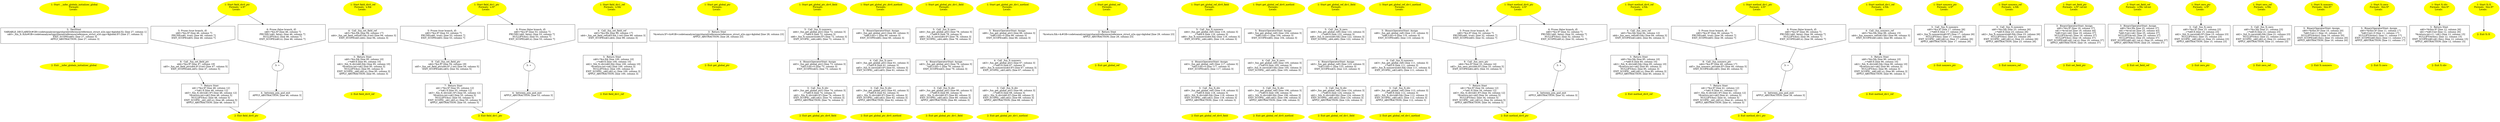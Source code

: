 /* @generated */
digraph cfg {
"__infer_globals_initializer_global.bdc08c089842ce08b974b22a75daf78e_1" [label="1: Start __infer_globals_initializer_global\nFormals: \nLocals:  \n  " color=yellow style=filled]
	

	 "__infer_globals_initializer_global.bdc08c089842ce08b974b22a75daf78e_1" -> "__infer_globals_initializer_global.bdc08c089842ce08b974b22a75daf78e_3" ;
"__infer_globals_initializer_global.bdc08c089842ce08b974b22a75daf78e_2" [label="2: Exit __infer_globals_initializer_global \n  " color=yellow style=filled]
	

"__infer_globals_initializer_global.bdc08c089842ce08b974b22a75daf78e_3" [label="3:  DeclStmt \n   VARIABLE_DECLARED(#GB<codetoanalyze/cpp/shared/reference/reference_struct_e2e.cpp>$global:X); [line 27, column 1]\n  n$0=_fun_X::X(&#GB<codetoanalyze/cpp/shared/reference/reference_struct_e2e.cpp>$global:X*) [line 27, column 3]\n  EXIT_SCOPE(n$0); [line 27, column 3]\n  APPLY_ABSTRACTION; [line 27, column 3]\n " shape="box"]
	

	 "__infer_globals_initializer_global.bdc08c089842ce08b974b22a75daf78e_3" -> "__infer_globals_initializer_global.bdc08c089842ce08b974b22a75daf78e_2" ;
"field_div0_ptr(class X)#2555781581744357321.6b797bfc0b5ae2232a6e90651b2c1e32_1" [label="1: Start field_div0_ptr\nFormals:  x:X*\nLocals:  \n  " color=yellow style=filled]
	

	 "field_div0_ptr(class X)#2555781581744357321.6b797bfc0b5ae2232a6e90651b2c1e32_1" -> "field_div0_ptr(class X)#2555781581744357321.6b797bfc0b5ae2232a6e90651b2c1e32_5" ;
	 "field_div0_ptr(class X)#2555781581744357321.6b797bfc0b5ae2232a6e90651b2c1e32_1" -> "field_div0_ptr(class X)#2555781581744357321.6b797bfc0b5ae2232a6e90651b2c1e32_6" ;
"field_div0_ptr(class X)#2555781581744357321.6b797bfc0b5ae2232a6e90651b2c1e32_2" [label="2: Exit field_div0_ptr \n  " color=yellow style=filled]
	

"field_div0_ptr(class X)#2555781581744357321.6b797bfc0b5ae2232a6e90651b2c1e32_3" [label="3: + \n  " ]
	

	 "field_div0_ptr(class X)#2555781581744357321.6b797bfc0b5ae2232a6e90651b2c1e32_3" -> "field_div0_ptr(class X)#2555781581744357321.6b797bfc0b5ae2232a6e90651b2c1e32_4" ;
"field_div0_ptr(class X)#2555781581744357321.6b797bfc0b5ae2232a6e90651b2c1e32_4" [label="4:  between_join_and_exit \n   APPLY_ABSTRACTION; [line 46, column 3]\n " shape="box"]
	

	 "field_div0_ptr(class X)#2555781581744357321.6b797bfc0b5ae2232a6e90651b2c1e32_4" -> "field_div0_ptr(class X)#2555781581744357321.6b797bfc0b5ae2232a6e90651b2c1e32_2" ;
"field_div0_ptr(class X)#2555781581744357321.6b797bfc0b5ae2232a6e90651b2c1e32_5" [label="5: Prune (true branch, if) \n   n$0=*&x:X* [line 46, column 7]\n  PRUNE(n$0, true); [line 46, column 7]\n  EXIT_SCOPE(n$0); [line 46, column 7]\n " shape="invhouse"]
	

	 "field_div0_ptr(class X)#2555781581744357321.6b797bfc0b5ae2232a6e90651b2c1e32_5" -> "field_div0_ptr(class X)#2555781581744357321.6b797bfc0b5ae2232a6e90651b2c1e32_8" ;
"field_div0_ptr(class X)#2555781581744357321.6b797bfc0b5ae2232a6e90651b2c1e32_6" [label="6: Prune (false branch, if) \n   n$0=*&x:X* [line 46, column 7]\n  PRUNE(!n$0, false); [line 46, column 7]\n  NULLIFY(&x); [line 46, column 7]\n  EXIT_SCOPE(n$0,x); [line 46, column 7]\n " shape="invhouse"]
	

	 "field_div0_ptr(class X)#2555781581744357321.6b797bfc0b5ae2232a6e90651b2c1e32_6" -> "field_div0_ptr(class X)#2555781581744357321.6b797bfc0b5ae2232a6e90651b2c1e32_3" ;
"field_div0_ptr(class X)#2555781581744357321.6b797bfc0b5ae2232a6e90651b2c1e32_7" [label="7:  Return Stmt \n   n$1=*&x:X* [line 48, column 12]\n  _=*n$1:X [line 48, column 12]\n  n$3=_fun_X::div(n$1:X*) [line 48, column 12]\n  *&return:int=n$3 [line 48, column 5]\n  NULLIFY(&x); [line 48, column 5]\n  EXIT_SCOPE(_,n$1,n$3,x); [line 48, column 5]\n  APPLY_ABSTRACTION; [line 48, column 5]\n " shape="box"]
	

	 "field_div0_ptr(class X)#2555781581744357321.6b797bfc0b5ae2232a6e90651b2c1e32_7" -> "field_div0_ptr(class X)#2555781581744357321.6b797bfc0b5ae2232a6e90651b2c1e32_2" ;
"field_div0_ptr(class X)#2555781581744357321.6b797bfc0b5ae2232a6e90651b2c1e32_8" [label="8:  Call _fun_set_field_ptr \n   n$4=*&x:X* [line 47, column 19]\n  n$5=_fun_set_field_ptr(n$4:X*,0:int) [line 47, column 5]\n  EXIT_SCOPE(n$4,n$5); [line 47, column 5]\n " shape="box"]
	

	 "field_div0_ptr(class X)#2555781581744357321.6b797bfc0b5ae2232a6e90651b2c1e32_8" -> "field_div0_ptr(class X)#2555781581744357321.6b797bfc0b5ae2232a6e90651b2c1e32_7" ;
"field_div0_ref#11723804822630548942.b7eb5245bed0a75cdc2d181e5af92008_1" [label="1: Start field_div0_ref\nFormals:  x:X&\nLocals:  \n  " color=yellow style=filled]
	

	 "field_div0_ref#11723804822630548942.b7eb5245bed0a75cdc2d181e5af92008_1" -> "field_div0_ref#11723804822630548942.b7eb5245bed0a75cdc2d181e5af92008_4" ;
"field_div0_ref#11723804822630548942.b7eb5245bed0a75cdc2d181e5af92008_2" [label="2: Exit field_div0_ref \n  " color=yellow style=filled]
	

"field_div0_ref#11723804822630548942.b7eb5245bed0a75cdc2d181e5af92008_3" [label="3:  Return Stmt \n   n$0=*&x:X& [line 95, column 10]\n  _=*n$0:X [line 95, column 10]\n  n$2=_fun_X::div(n$0:X&) [line 95, column 10]\n  *&return:int=n$2 [line 95, column 3]\n  NULLIFY(&x); [line 95, column 3]\n  EXIT_SCOPE(_,n$0,n$2,x); [line 95, column 3]\n  APPLY_ABSTRACTION; [line 95, column 3]\n " shape="box"]
	

	 "field_div0_ref#11723804822630548942.b7eb5245bed0a75cdc2d181e5af92008_3" -> "field_div0_ref#11723804822630548942.b7eb5245bed0a75cdc2d181e5af92008_2" ;
"field_div0_ref#11723804822630548942.b7eb5245bed0a75cdc2d181e5af92008_4" [label="4:  Call _fun_set_field_ref \n   n$3=*&x:X& [line 94, column 17]\n  n$4=_fun_set_field_ref(n$3:X&,0:int) [line 94, column 3]\n  EXIT_SCOPE(n$3,n$4); [line 94, column 3]\n " shape="box"]
	

	 "field_div0_ref#11723804822630548942.b7eb5245bed0a75cdc2d181e5af92008_4" -> "field_div0_ref#11723804822630548942.b7eb5245bed0a75cdc2d181e5af92008_3" ;
"field_div1_ptr(class X)#10491775926176760544.81717de1848fc0d3e24eb39e45b574dd_1" [label="1: Start field_div1_ptr\nFormals:  x:X*\nLocals:  \n  " color=yellow style=filled]
	

	 "field_div1_ptr(class X)#10491775926176760544.81717de1848fc0d3e24eb39e45b574dd_1" -> "field_div1_ptr(class X)#10491775926176760544.81717de1848fc0d3e24eb39e45b574dd_5" ;
	 "field_div1_ptr(class X)#10491775926176760544.81717de1848fc0d3e24eb39e45b574dd_1" -> "field_div1_ptr(class X)#10491775926176760544.81717de1848fc0d3e24eb39e45b574dd_6" ;
"field_div1_ptr(class X)#10491775926176760544.81717de1848fc0d3e24eb39e45b574dd_2" [label="2: Exit field_div1_ptr \n  " color=yellow style=filled]
	

"field_div1_ptr(class X)#10491775926176760544.81717de1848fc0d3e24eb39e45b574dd_3" [label="3: + \n  " ]
	

	 "field_div1_ptr(class X)#10491775926176760544.81717de1848fc0d3e24eb39e45b574dd_3" -> "field_div1_ptr(class X)#10491775926176760544.81717de1848fc0d3e24eb39e45b574dd_4" ;
"field_div1_ptr(class X)#10491775926176760544.81717de1848fc0d3e24eb39e45b574dd_4" [label="4:  between_join_and_exit \n   APPLY_ABSTRACTION; [line 53, column 3]\n " shape="box"]
	

	 "field_div1_ptr(class X)#10491775926176760544.81717de1848fc0d3e24eb39e45b574dd_4" -> "field_div1_ptr(class X)#10491775926176760544.81717de1848fc0d3e24eb39e45b574dd_2" ;
"field_div1_ptr(class X)#10491775926176760544.81717de1848fc0d3e24eb39e45b574dd_5" [label="5: Prune (true branch, if) \n   n$0=*&x:X* [line 53, column 7]\n  PRUNE(n$0, true); [line 53, column 7]\n  EXIT_SCOPE(n$0); [line 53, column 7]\n " shape="invhouse"]
	

	 "field_div1_ptr(class X)#10491775926176760544.81717de1848fc0d3e24eb39e45b574dd_5" -> "field_div1_ptr(class X)#10491775926176760544.81717de1848fc0d3e24eb39e45b574dd_8" ;
"field_div1_ptr(class X)#10491775926176760544.81717de1848fc0d3e24eb39e45b574dd_6" [label="6: Prune (false branch, if) \n   n$0=*&x:X* [line 53, column 7]\n  PRUNE(!n$0, false); [line 53, column 7]\n  NULLIFY(&x); [line 53, column 7]\n  EXIT_SCOPE(n$0,x); [line 53, column 7]\n " shape="invhouse"]
	

	 "field_div1_ptr(class X)#10491775926176760544.81717de1848fc0d3e24eb39e45b574dd_6" -> "field_div1_ptr(class X)#10491775926176760544.81717de1848fc0d3e24eb39e45b574dd_3" ;
"field_div1_ptr(class X)#10491775926176760544.81717de1848fc0d3e24eb39e45b574dd_7" [label="7:  Return Stmt \n   n$1=*&x:X* [line 55, column 12]\n  _=*n$1:X [line 55, column 12]\n  n$3=_fun_X::div(n$1:X*) [line 55, column 12]\n  *&return:int=n$3 [line 55, column 5]\n  NULLIFY(&x); [line 55, column 5]\n  EXIT_SCOPE(_,n$1,n$3,x); [line 55, column 5]\n  APPLY_ABSTRACTION; [line 55, column 5]\n " shape="box"]
	

	 "field_div1_ptr(class X)#10491775926176760544.81717de1848fc0d3e24eb39e45b574dd_7" -> "field_div1_ptr(class X)#10491775926176760544.81717de1848fc0d3e24eb39e45b574dd_2" ;
"field_div1_ptr(class X)#10491775926176760544.81717de1848fc0d3e24eb39e45b574dd_8" [label="8:  Call _fun_set_field_ptr \n   n$4=*&x:X* [line 54, column 19]\n  n$5=_fun_set_field_ptr(n$4:X*,1:int) [line 54, column 5]\n  EXIT_SCOPE(n$4,n$5); [line 54, column 5]\n " shape="box"]
	

	 "field_div1_ptr(class X)#10491775926176760544.81717de1848fc0d3e24eb39e45b574dd_8" -> "field_div1_ptr(class X)#10491775926176760544.81717de1848fc0d3e24eb39e45b574dd_7" ;
"field_div1_ref#1499715418357335887.5b6e5f87301df1903e4a04faae98d6d5_1" [label="1: Start field_div1_ref\nFormals:  x:X&\nLocals:  \n  " color=yellow style=filled]
	

	 "field_div1_ref#1499715418357335887.5b6e5f87301df1903e4a04faae98d6d5_1" -> "field_div1_ref#1499715418357335887.5b6e5f87301df1903e4a04faae98d6d5_4" ;
"field_div1_ref#1499715418357335887.5b6e5f87301df1903e4a04faae98d6d5_2" [label="2: Exit field_div1_ref \n  " color=yellow style=filled]
	

"field_div1_ref#1499715418357335887.5b6e5f87301df1903e4a04faae98d6d5_3" [label="3:  Return Stmt \n   n$0=*&x:X& [line 100, column 10]\n  _=*n$0:X [line 100, column 10]\n  n$2=_fun_X::div(n$0:X&) [line 100, column 10]\n  *&return:int=n$2 [line 100, column 3]\n  NULLIFY(&x); [line 100, column 3]\n  EXIT_SCOPE(_,n$0,n$2,x); [line 100, column 3]\n  APPLY_ABSTRACTION; [line 100, column 3]\n " shape="box"]
	

	 "field_div1_ref#1499715418357335887.5b6e5f87301df1903e4a04faae98d6d5_3" -> "field_div1_ref#1499715418357335887.5b6e5f87301df1903e4a04faae98d6d5_2" ;
"field_div1_ref#1499715418357335887.5b6e5f87301df1903e4a04faae98d6d5_4" [label="4:  Call _fun_set_field_ref \n   n$3=*&x:X& [line 99, column 17]\n  n$4=_fun_set_field_ref(n$3:X&,1:int) [line 99, column 3]\n  EXIT_SCOPE(n$3,n$4); [line 99, column 3]\n " shape="box"]
	

	 "field_div1_ref#1499715418357335887.5b6e5f87301df1903e4a04faae98d6d5_4" -> "field_div1_ref#1499715418357335887.5b6e5f87301df1903e4a04faae98d6d5_3" ;
"get_global_ptr#6940583460992234632.3d4bb50869af20053c9b0c52091a0a39_1" [label="1: Start get_global_ptr\nFormals: \nLocals:  \n  " color=yellow style=filled]
	

	 "get_global_ptr#6940583460992234632.3d4bb50869af20053c9b0c52091a0a39_1" -> "get_global_ptr#6940583460992234632.3d4bb50869af20053c9b0c52091a0a39_3" ;
"get_global_ptr#6940583460992234632.3d4bb50869af20053c9b0c52091a0a39_2" [label="2: Exit get_global_ptr \n  " color=yellow style=filled]
	

"get_global_ptr#6940583460992234632.3d4bb50869af20053c9b0c52091a0a39_3" [label="3:  Return Stmt \n   *&return:X*=&#GB<codetoanalyze/cpp/shared/reference/reference_struct_e2e.cpp>$global [line 28, column 23]\n  APPLY_ABSTRACTION; [line 28, column 23]\n " shape="box"]
	

	 "get_global_ptr#6940583460992234632.3d4bb50869af20053c9b0c52091a0a39_3" -> "get_global_ptr#6940583460992234632.3d4bb50869af20053c9b0c52091a0a39_2" ;
"get_global_ptr_div0_field#8708891951617234281.85a5d13d32b9177abaa3c8c98323c45e_1" [label="1: Start get_global_ptr_div0_field\nFormals: \nLocals:  \n  " color=yellow style=filled]
	

	 "get_global_ptr_div0_field#8708891951617234281.85a5d13d32b9177abaa3c8c98323c45e_1" -> "get_global_ptr_div0_field#8708891951617234281.85a5d13d32b9177abaa3c8c98323c45e_5" ;
"get_global_ptr_div0_field#8708891951617234281.85a5d13d32b9177abaa3c8c98323c45e_2" [label="2: Exit get_global_ptr_div0_field \n  " color=yellow style=filled]
	

"get_global_ptr_div0_field#8708891951617234281.85a5d13d32b9177abaa3c8c98323c45e_3" [label="3:  Call _fun_X::div \n   n$0=_fun_get_global_ptr() [line 74, column 3]\n  _=*n$0:X [line 74, column 3]\n  n$2=_fun_X::div(n$0:X*) [line 74, column 3]\n  EXIT_SCOPE(_,n$0,n$2); [line 74, column 3]\n  APPLY_ABSTRACTION; [line 74, column 3]\n " shape="box"]
	

	 "get_global_ptr_div0_field#8708891951617234281.85a5d13d32b9177abaa3c8c98323c45e_3" -> "get_global_ptr_div0_field#8708891951617234281.85a5d13d32b9177abaa3c8c98323c45e_2" ;
"get_global_ptr_div0_field#8708891951617234281.85a5d13d32b9177abaa3c8c98323c45e_4" [label="4:  BinaryOperatorStmt: Assign \n   n$3=_fun_get_global_ptr() [line 73, column 3]\n  *n$3.f:int=0 [line 73, column 3]\n  EXIT_SCOPE(n$3); [line 73, column 3]\n " shape="box"]
	

	 "get_global_ptr_div0_field#8708891951617234281.85a5d13d32b9177abaa3c8c98323c45e_4" -> "get_global_ptr_div0_field#8708891951617234281.85a5d13d32b9177abaa3c8c98323c45e_3" ;
"get_global_ptr_div0_field#8708891951617234281.85a5d13d32b9177abaa3c8c98323c45e_5" [label="5:  Call _fun_X::nonzero \n   n$4=_fun_get_global_ptr() [line 72, column 3]\n  _=*n$4:X [line 72, column 3]\n  n$6=_fun_X::nonzero(n$4:X*) [line 72, column 3]\n  EXIT_SCOPE(_,n$4,n$6); [line 72, column 3]\n " shape="box"]
	

	 "get_global_ptr_div0_field#8708891951617234281.85a5d13d32b9177abaa3c8c98323c45e_5" -> "get_global_ptr_div0_field#8708891951617234281.85a5d13d32b9177abaa3c8c98323c45e_4" ;
"get_global_ptr_div0_method#6868600075123047675.d796dd8227b55f7d5d2ba2c1a06183dd_1" [label="1: Start get_global_ptr_div0_method\nFormals: \nLocals:  \n  " color=yellow style=filled]
	

	 "get_global_ptr_div0_method#6868600075123047675.d796dd8227b55f7d5d2ba2c1a06183dd_1" -> "get_global_ptr_div0_method#6868600075123047675.d796dd8227b55f7d5d2ba2c1a06183dd_5" ;
"get_global_ptr_div0_method#6868600075123047675.d796dd8227b55f7d5d2ba2c1a06183dd_2" [label="2: Exit get_global_ptr_div0_method \n  " color=yellow style=filled]
	

"get_global_ptr_div0_method#6868600075123047675.d796dd8227b55f7d5d2ba2c1a06183dd_3" [label="3:  Call _fun_X::div \n   n$0=_fun_get_global_ptr() [line 62, column 3]\n  _=*n$0:X [line 62, column 3]\n  n$2=_fun_X::div(n$0:X*) [line 62, column 3]\n  EXIT_SCOPE(_,n$0,n$2); [line 62, column 3]\n  APPLY_ABSTRACTION; [line 62, column 3]\n " shape="box"]
	

	 "get_global_ptr_div0_method#6868600075123047675.d796dd8227b55f7d5d2ba2c1a06183dd_3" -> "get_global_ptr_div0_method#6868600075123047675.d796dd8227b55f7d5d2ba2c1a06183dd_2" ;
"get_global_ptr_div0_method#6868600075123047675.d796dd8227b55f7d5d2ba2c1a06183dd_4" [label="4:  Call _fun_X::zero \n   n$3=_fun_get_global_ptr() [line 61, column 3]\n  _=*n$3:X [line 61, column 3]\n  n$5=_fun_X::zero(n$3:X*) [line 61, column 3]\n  EXIT_SCOPE(_,n$3,n$5); [line 61, column 3]\n " shape="box"]
	

	 "get_global_ptr_div0_method#6868600075123047675.d796dd8227b55f7d5d2ba2c1a06183dd_4" -> "get_global_ptr_div0_method#6868600075123047675.d796dd8227b55f7d5d2ba2c1a06183dd_3" ;
"get_global_ptr_div0_method#6868600075123047675.d796dd8227b55f7d5d2ba2c1a06183dd_5" [label="5:  BinaryOperatorStmt: Assign \n   n$6=_fun_get_global_ptr() [line 60, column 3]\n  *n$6.f:int=1 [line 60, column 3]\n  EXIT_SCOPE(n$6); [line 60, column 3]\n " shape="box"]
	

	 "get_global_ptr_div0_method#6868600075123047675.d796dd8227b55f7d5d2ba2c1a06183dd_5" -> "get_global_ptr_div0_method#6868600075123047675.d796dd8227b55f7d5d2ba2c1a06183dd_4" ;
"get_global_ptr_div1_field#6744083307199058304.94ebaff789d09fecbd24e3f8bfd75e70_1" [label="1: Start get_global_ptr_div1_field\nFormals: \nLocals:  \n  " color=yellow style=filled]
	

	 "get_global_ptr_div1_field#6744083307199058304.94ebaff789d09fecbd24e3f8bfd75e70_1" -> "get_global_ptr_div1_field#6744083307199058304.94ebaff789d09fecbd24e3f8bfd75e70_5" ;
"get_global_ptr_div1_field#6744083307199058304.94ebaff789d09fecbd24e3f8bfd75e70_2" [label="2: Exit get_global_ptr_div1_field \n  " color=yellow style=filled]
	

"get_global_ptr_div1_field#6744083307199058304.94ebaff789d09fecbd24e3f8bfd75e70_3" [label="3:  Call _fun_X::div \n   n$0=_fun_get_global_ptr() [line 80, column 3]\n  _=*n$0:X [line 80, column 3]\n  n$2=_fun_X::div(n$0:X*) [line 80, column 3]\n  EXIT_SCOPE(_,n$0,n$2); [line 80, column 3]\n  APPLY_ABSTRACTION; [line 80, column 3]\n " shape="box"]
	

	 "get_global_ptr_div1_field#6744083307199058304.94ebaff789d09fecbd24e3f8bfd75e70_3" -> "get_global_ptr_div1_field#6744083307199058304.94ebaff789d09fecbd24e3f8bfd75e70_2" ;
"get_global_ptr_div1_field#6744083307199058304.94ebaff789d09fecbd24e3f8bfd75e70_4" [label="4:  BinaryOperatorStmt: Assign \n   n$3=_fun_get_global_ptr() [line 79, column 3]\n  *n$3.f:int=1 [line 79, column 3]\n  EXIT_SCOPE(n$3); [line 79, column 3]\n " shape="box"]
	

	 "get_global_ptr_div1_field#6744083307199058304.94ebaff789d09fecbd24e3f8bfd75e70_4" -> "get_global_ptr_div1_field#6744083307199058304.94ebaff789d09fecbd24e3f8bfd75e70_3" ;
"get_global_ptr_div1_field#6744083307199058304.94ebaff789d09fecbd24e3f8bfd75e70_5" [label="5:  Call _fun_X::zero \n   n$4=_fun_get_global_ptr() [line 78, column 3]\n  _=*n$4:X [line 78, column 3]\n  n$6=_fun_X::zero(n$4:X*) [line 78, column 3]\n  EXIT_SCOPE(_,n$4,n$6); [line 78, column 3]\n " shape="box"]
	

	 "get_global_ptr_div1_field#6744083307199058304.94ebaff789d09fecbd24e3f8bfd75e70_5" -> "get_global_ptr_div1_field#6744083307199058304.94ebaff789d09fecbd24e3f8bfd75e70_4" ;
"get_global_ptr_div1_method#13320237176965265316.b7b17bcc9c036a753453d67e3683d764_1" [label="1: Start get_global_ptr_div1_method\nFormals: \nLocals:  \n  " color=yellow style=filled]
	

	 "get_global_ptr_div1_method#13320237176965265316.b7b17bcc9c036a753453d67e3683d764_1" -> "get_global_ptr_div1_method#13320237176965265316.b7b17bcc9c036a753453d67e3683d764_5" ;
"get_global_ptr_div1_method#13320237176965265316.b7b17bcc9c036a753453d67e3683d764_2" [label="2: Exit get_global_ptr_div1_method \n  " color=yellow style=filled]
	

"get_global_ptr_div1_method#13320237176965265316.b7b17bcc9c036a753453d67e3683d764_3" [label="3:  Call _fun_X::div \n   n$0=_fun_get_global_ptr() [line 68, column 3]\n  _=*n$0:X [line 68, column 3]\n  n$2=_fun_X::div(n$0:X*) [line 68, column 3]\n  EXIT_SCOPE(_,n$0,n$2); [line 68, column 3]\n  APPLY_ABSTRACTION; [line 68, column 3]\n " shape="box"]
	

	 "get_global_ptr_div1_method#13320237176965265316.b7b17bcc9c036a753453d67e3683d764_3" -> "get_global_ptr_div1_method#13320237176965265316.b7b17bcc9c036a753453d67e3683d764_2" ;
"get_global_ptr_div1_method#13320237176965265316.b7b17bcc9c036a753453d67e3683d764_4" [label="4:  Call _fun_X::nonzero \n   n$3=_fun_get_global_ptr() [line 67, column 3]\n  _=*n$3:X [line 67, column 3]\n  n$5=_fun_X::nonzero(n$3:X*) [line 67, column 3]\n  EXIT_SCOPE(_,n$3,n$5); [line 67, column 3]\n " shape="box"]
	

	 "get_global_ptr_div1_method#13320237176965265316.b7b17bcc9c036a753453d67e3683d764_4" -> "get_global_ptr_div1_method#13320237176965265316.b7b17bcc9c036a753453d67e3683d764_3" ;
"get_global_ptr_div1_method#13320237176965265316.b7b17bcc9c036a753453d67e3683d764_5" [label="5:  BinaryOperatorStmt: Assign \n   n$6=_fun_get_global_ptr() [line 66, column 3]\n  *n$6.f:int=0 [line 66, column 3]\n  EXIT_SCOPE(n$6); [line 66, column 3]\n " shape="box"]
	

	 "get_global_ptr_div1_method#13320237176965265316.b7b17bcc9c036a753453d67e3683d764_5" -> "get_global_ptr_div1_method#13320237176965265316.b7b17bcc9c036a753453d67e3683d764_4" ;
"get_global_ref#16631994563311505709.c5518847f25d69c08bc2da87c0d94d1b_1" [label="1: Start get_global_ref\nFormals: \nLocals:  \n  " color=yellow style=filled]
	

	 "get_global_ref#16631994563311505709.c5518847f25d69c08bc2da87c0d94d1b_1" -> "get_global_ref#16631994563311505709.c5518847f25d69c08bc2da87c0d94d1b_3" ;
"get_global_ref#16631994563311505709.c5518847f25d69c08bc2da87c0d94d1b_2" [label="2: Exit get_global_ref \n  " color=yellow style=filled]
	

"get_global_ref#16631994563311505709.c5518847f25d69c08bc2da87c0d94d1b_3" [label="3:  Return Stmt \n   *&return:X&=&#GB<codetoanalyze/cpp/shared/reference/reference_struct_e2e.cpp>$global [line 29, column 23]\n  APPLY_ABSTRACTION; [line 29, column 23]\n " shape="box"]
	

	 "get_global_ref#16631994563311505709.c5518847f25d69c08bc2da87c0d94d1b_3" -> "get_global_ref#16631994563311505709.c5518847f25d69c08bc2da87c0d94d1b_2" ;
"get_global_ref_div0_field#9894336115642083138.99dfafa929e6446e06064af81022e228_1" [label="1: Start get_global_ref_div0_field\nFormals: \nLocals:  \n  " color=yellow style=filled]
	

	 "get_global_ref_div0_field#9894336115642083138.99dfafa929e6446e06064af81022e228_1" -> "get_global_ref_div0_field#9894336115642083138.99dfafa929e6446e06064af81022e228_5" ;
"get_global_ref_div0_field#9894336115642083138.99dfafa929e6446e06064af81022e228_2" [label="2: Exit get_global_ref_div0_field \n  " color=yellow style=filled]
	

"get_global_ref_div0_field#9894336115642083138.99dfafa929e6446e06064af81022e228_3" [label="3:  Call _fun_X::div \n   n$0=_fun_get_global_ref() [line 118, column 3]\n  _=*n$0:X [line 118, column 3]\n  n$2=_fun_X::div(n$0:X&) [line 118, column 3]\n  EXIT_SCOPE(_,n$0,n$2); [line 118, column 3]\n  APPLY_ABSTRACTION; [line 118, column 3]\n " shape="box"]
	

	 "get_global_ref_div0_field#9894336115642083138.99dfafa929e6446e06064af81022e228_3" -> "get_global_ref_div0_field#9894336115642083138.99dfafa929e6446e06064af81022e228_2" ;
"get_global_ref_div0_field#9894336115642083138.99dfafa929e6446e06064af81022e228_4" [label="4:  BinaryOperatorStmt: Assign \n   n$3=_fun_get_global_ref() [line 117, column 3]\n  *n$3.f:int=0 [line 117, column 3]\n  EXIT_SCOPE(n$3); [line 117, column 3]\n " shape="box"]
	

	 "get_global_ref_div0_field#9894336115642083138.99dfafa929e6446e06064af81022e228_4" -> "get_global_ref_div0_field#9894336115642083138.99dfafa929e6446e06064af81022e228_3" ;
"get_global_ref_div0_field#9894336115642083138.99dfafa929e6446e06064af81022e228_5" [label="5:  Call _fun_X::nonzero \n   n$4=_fun_get_global_ref() [line 116, column 3]\n  _=*n$4:X [line 116, column 3]\n  n$6=_fun_X::nonzero(n$4:X&) [line 116, column 3]\n  EXIT_SCOPE(_,n$4,n$6); [line 116, column 3]\n " shape="box"]
	

	 "get_global_ref_div0_field#9894336115642083138.99dfafa929e6446e06064af81022e228_5" -> "get_global_ref_div0_field#9894336115642083138.99dfafa929e6446e06064af81022e228_4" ;
"get_global_ref_div0_method#4500024601676141702.703eacc20d3ff2ec6f40a78b62656e3a_1" [label="1: Start get_global_ref_div0_method\nFormals: \nLocals:  \n  " color=yellow style=filled]
	

	 "get_global_ref_div0_method#4500024601676141702.703eacc20d3ff2ec6f40a78b62656e3a_1" -> "get_global_ref_div0_method#4500024601676141702.703eacc20d3ff2ec6f40a78b62656e3a_5" ;
"get_global_ref_div0_method#4500024601676141702.703eacc20d3ff2ec6f40a78b62656e3a_2" [label="2: Exit get_global_ref_div0_method \n  " color=yellow style=filled]
	

"get_global_ref_div0_method#4500024601676141702.703eacc20d3ff2ec6f40a78b62656e3a_3" [label="3:  Call _fun_X::div \n   n$0=_fun_get_global_ref() [line 106, column 3]\n  _=*n$0:X [line 106, column 3]\n  n$2=_fun_X::div(n$0:X&) [line 106, column 3]\n  EXIT_SCOPE(_,n$0,n$2); [line 106, column 3]\n  APPLY_ABSTRACTION; [line 106, column 3]\n " shape="box"]
	

	 "get_global_ref_div0_method#4500024601676141702.703eacc20d3ff2ec6f40a78b62656e3a_3" -> "get_global_ref_div0_method#4500024601676141702.703eacc20d3ff2ec6f40a78b62656e3a_2" ;
"get_global_ref_div0_method#4500024601676141702.703eacc20d3ff2ec6f40a78b62656e3a_4" [label="4:  Call _fun_X::zero \n   n$3=_fun_get_global_ref() [line 105, column 3]\n  _=*n$3:X [line 105, column 3]\n  n$5=_fun_X::zero(n$3:X&) [line 105, column 3]\n  EXIT_SCOPE(_,n$3,n$5); [line 105, column 3]\n " shape="box"]
	

	 "get_global_ref_div0_method#4500024601676141702.703eacc20d3ff2ec6f40a78b62656e3a_4" -> "get_global_ref_div0_method#4500024601676141702.703eacc20d3ff2ec6f40a78b62656e3a_3" ;
"get_global_ref_div0_method#4500024601676141702.703eacc20d3ff2ec6f40a78b62656e3a_5" [label="5:  BinaryOperatorStmt: Assign \n   n$6=_fun_get_global_ref() [line 104, column 3]\n  *n$6.f:int=1 [line 104, column 3]\n  EXIT_SCOPE(n$6); [line 104, column 3]\n " shape="box"]
	

	 "get_global_ref_div0_method#4500024601676141702.703eacc20d3ff2ec6f40a78b62656e3a_5" -> "get_global_ref_div0_method#4500024601676141702.703eacc20d3ff2ec6f40a78b62656e3a_4" ;
"get_global_ref_div1_field#9400638526174087075.f2be9db8a45f6acda1c8ab83ffea2ce8_1" [label="1: Start get_global_ref_div1_field\nFormals: \nLocals:  \n  " color=yellow style=filled]
	

	 "get_global_ref_div1_field#9400638526174087075.f2be9db8a45f6acda1c8ab83ffea2ce8_1" -> "get_global_ref_div1_field#9400638526174087075.f2be9db8a45f6acda1c8ab83ffea2ce8_5" ;
"get_global_ref_div1_field#9400638526174087075.f2be9db8a45f6acda1c8ab83ffea2ce8_2" [label="2: Exit get_global_ref_div1_field \n  " color=yellow style=filled]
	

"get_global_ref_div1_field#9400638526174087075.f2be9db8a45f6acda1c8ab83ffea2ce8_3" [label="3:  Call _fun_X::div \n   n$0=_fun_get_global_ref() [line 124, column 3]\n  _=*n$0:X [line 124, column 3]\n  n$2=_fun_X::div(n$0:X&) [line 124, column 3]\n  EXIT_SCOPE(_,n$0,n$2); [line 124, column 3]\n  APPLY_ABSTRACTION; [line 124, column 3]\n " shape="box"]
	

	 "get_global_ref_div1_field#9400638526174087075.f2be9db8a45f6acda1c8ab83ffea2ce8_3" -> "get_global_ref_div1_field#9400638526174087075.f2be9db8a45f6acda1c8ab83ffea2ce8_2" ;
"get_global_ref_div1_field#9400638526174087075.f2be9db8a45f6acda1c8ab83ffea2ce8_4" [label="4:  BinaryOperatorStmt: Assign \n   n$3=_fun_get_global_ref() [line 123, column 3]\n  *n$3.f:int=1 [line 123, column 3]\n  EXIT_SCOPE(n$3); [line 123, column 3]\n " shape="box"]
	

	 "get_global_ref_div1_field#9400638526174087075.f2be9db8a45f6acda1c8ab83ffea2ce8_4" -> "get_global_ref_div1_field#9400638526174087075.f2be9db8a45f6acda1c8ab83ffea2ce8_3" ;
"get_global_ref_div1_field#9400638526174087075.f2be9db8a45f6acda1c8ab83ffea2ce8_5" [label="5:  Call _fun_X::zero \n   n$4=_fun_get_global_ref() [line 122, column 3]\n  _=*n$4:X [line 122, column 3]\n  n$6=_fun_X::zero(n$4:X&) [line 122, column 3]\n  EXIT_SCOPE(_,n$4,n$6); [line 122, column 3]\n " shape="box"]
	

	 "get_global_ref_div1_field#9400638526174087075.f2be9db8a45f6acda1c8ab83ffea2ce8_5" -> "get_global_ref_div1_field#9400638526174087075.f2be9db8a45f6acda1c8ab83ffea2ce8_4" ;
"get_global_ref_div1_method#9218905628510589917.1d66d8c44e8582bb6fcdcb7df79e3215_1" [label="1: Start get_global_ref_div1_method\nFormals: \nLocals:  \n  " color=yellow style=filled]
	

	 "get_global_ref_div1_method#9218905628510589917.1d66d8c44e8582bb6fcdcb7df79e3215_1" -> "get_global_ref_div1_method#9218905628510589917.1d66d8c44e8582bb6fcdcb7df79e3215_5" ;
"get_global_ref_div1_method#9218905628510589917.1d66d8c44e8582bb6fcdcb7df79e3215_2" [label="2: Exit get_global_ref_div1_method \n  " color=yellow style=filled]
	

"get_global_ref_div1_method#9218905628510589917.1d66d8c44e8582bb6fcdcb7df79e3215_3" [label="3:  Call _fun_X::div \n   n$0=_fun_get_global_ref() [line 112, column 3]\n  _=*n$0:X [line 112, column 3]\n  n$2=_fun_X::div(n$0:X&) [line 112, column 3]\n  EXIT_SCOPE(_,n$0,n$2); [line 112, column 3]\n  APPLY_ABSTRACTION; [line 112, column 3]\n " shape="box"]
	

	 "get_global_ref_div1_method#9218905628510589917.1d66d8c44e8582bb6fcdcb7df79e3215_3" -> "get_global_ref_div1_method#9218905628510589917.1d66d8c44e8582bb6fcdcb7df79e3215_2" ;
"get_global_ref_div1_method#9218905628510589917.1d66d8c44e8582bb6fcdcb7df79e3215_4" [label="4:  Call _fun_X::nonzero \n   n$3=_fun_get_global_ref() [line 111, column 3]\n  _=*n$3:X [line 111, column 3]\n  n$5=_fun_X::nonzero(n$3:X&) [line 111, column 3]\n  EXIT_SCOPE(_,n$3,n$5); [line 111, column 3]\n " shape="box"]
	

	 "get_global_ref_div1_method#9218905628510589917.1d66d8c44e8582bb6fcdcb7df79e3215_4" -> "get_global_ref_div1_method#9218905628510589917.1d66d8c44e8582bb6fcdcb7df79e3215_3" ;
"get_global_ref_div1_method#9218905628510589917.1d66d8c44e8582bb6fcdcb7df79e3215_5" [label="5:  BinaryOperatorStmt: Assign \n   n$6=_fun_get_global_ref() [line 110, column 3]\n  *n$6.f:int=0 [line 110, column 3]\n  EXIT_SCOPE(n$6); [line 110, column 3]\n " shape="box"]
	

	 "get_global_ref_div1_method#9218905628510589917.1d66d8c44e8582bb6fcdcb7df79e3215_5" -> "get_global_ref_div1_method#9218905628510589917.1d66d8c44e8582bb6fcdcb7df79e3215_4" ;
"method_div0_ptr(class X)#6106785648087401281.dd62393e799ba25c316919114a8426e7_1" [label="1: Start method_div0_ptr\nFormals:  x:X*\nLocals:  \n  " color=yellow style=filled]
	

	 "method_div0_ptr(class X)#6106785648087401281.dd62393e799ba25c316919114a8426e7_1" -> "method_div0_ptr(class X)#6106785648087401281.dd62393e799ba25c316919114a8426e7_5" ;
	 "method_div0_ptr(class X)#6106785648087401281.dd62393e799ba25c316919114a8426e7_1" -> "method_div0_ptr(class X)#6106785648087401281.dd62393e799ba25c316919114a8426e7_6" ;
"method_div0_ptr(class X)#6106785648087401281.dd62393e799ba25c316919114a8426e7_2" [label="2: Exit method_div0_ptr \n  " color=yellow style=filled]
	

"method_div0_ptr(class X)#6106785648087401281.dd62393e799ba25c316919114a8426e7_3" [label="3: + \n  " ]
	

	 "method_div0_ptr(class X)#6106785648087401281.dd62393e799ba25c316919114a8426e7_3" -> "method_div0_ptr(class X)#6106785648087401281.dd62393e799ba25c316919114a8426e7_4" ;
"method_div0_ptr(class X)#6106785648087401281.dd62393e799ba25c316919114a8426e7_4" [label="4:  between_join_and_exit \n   APPLY_ABSTRACTION; [line 32, column 3]\n " shape="box"]
	

	 "method_div0_ptr(class X)#6106785648087401281.dd62393e799ba25c316919114a8426e7_4" -> "method_div0_ptr(class X)#6106785648087401281.dd62393e799ba25c316919114a8426e7_2" ;
"method_div0_ptr(class X)#6106785648087401281.dd62393e799ba25c316919114a8426e7_5" [label="5: Prune (true branch, if) \n   n$0=*&x:X* [line 32, column 7]\n  PRUNE(n$0, true); [line 32, column 7]\n  EXIT_SCOPE(n$0); [line 32, column 7]\n " shape="invhouse"]
	

	 "method_div0_ptr(class X)#6106785648087401281.dd62393e799ba25c316919114a8426e7_5" -> "method_div0_ptr(class X)#6106785648087401281.dd62393e799ba25c316919114a8426e7_8" ;
"method_div0_ptr(class X)#6106785648087401281.dd62393e799ba25c316919114a8426e7_6" [label="6: Prune (false branch, if) \n   n$0=*&x:X* [line 32, column 7]\n  PRUNE(!n$0, false); [line 32, column 7]\n  NULLIFY(&x); [line 32, column 7]\n  EXIT_SCOPE(n$0,x); [line 32, column 7]\n " shape="invhouse"]
	

	 "method_div0_ptr(class X)#6106785648087401281.dd62393e799ba25c316919114a8426e7_6" -> "method_div0_ptr(class X)#6106785648087401281.dd62393e799ba25c316919114a8426e7_3" ;
"method_div0_ptr(class X)#6106785648087401281.dd62393e799ba25c316919114a8426e7_7" [label="7:  Return Stmt \n   n$1=*&x:X* [line 34, column 12]\n  _=*n$1:X [line 34, column 12]\n  n$3=_fun_X::div(n$1:X*) [line 34, column 12]\n  *&return:int=n$3 [line 34, column 5]\n  NULLIFY(&x); [line 34, column 5]\n  EXIT_SCOPE(_,n$1,n$3,x); [line 34, column 5]\n  APPLY_ABSTRACTION; [line 34, column 5]\n " shape="box"]
	

	 "method_div0_ptr(class X)#6106785648087401281.dd62393e799ba25c316919114a8426e7_7" -> "method_div0_ptr(class X)#6106785648087401281.dd62393e799ba25c316919114a8426e7_2" ;
"method_div0_ptr(class X)#6106785648087401281.dd62393e799ba25c316919114a8426e7_8" [label="8:  Call _fun_zero_ptr \n   n$4=*&x:X* [line 33, column 14]\n  n$5=_fun_zero_ptr(n$4:X*) [line 33, column 5]\n  EXIT_SCOPE(n$4,n$5); [line 33, column 5]\n " shape="box"]
	

	 "method_div0_ptr(class X)#6106785648087401281.dd62393e799ba25c316919114a8426e7_8" -> "method_div0_ptr(class X)#6106785648087401281.dd62393e799ba25c316919114a8426e7_7" ;
"method_div0_ref#12048348997540346822.5280d482da62ad0e098e3e6ad4e7915e_1" [label="1: Start method_div0_ref\nFormals:  x:X&\nLocals:  \n  " color=yellow style=filled]
	

	 "method_div0_ref#12048348997540346822.5280d482da62ad0e098e3e6ad4e7915e_1" -> "method_div0_ref#12048348997540346822.5280d482da62ad0e098e3e6ad4e7915e_4" ;
"method_div0_ref#12048348997540346822.5280d482da62ad0e098e3e6ad4e7915e_2" [label="2: Exit method_div0_ref \n  " color=yellow style=filled]
	

"method_div0_ref#12048348997540346822.5280d482da62ad0e098e3e6ad4e7915e_3" [label="3:  Return Stmt \n   n$0=*&x:X& [line 85, column 10]\n  _=*n$0:X [line 85, column 10]\n  n$2=_fun_X::div(n$0:X&) [line 85, column 10]\n  *&return:int=n$2 [line 85, column 3]\n  NULLIFY(&x); [line 85, column 3]\n  EXIT_SCOPE(_,n$0,n$2,x); [line 85, column 3]\n  APPLY_ABSTRACTION; [line 85, column 3]\n " shape="box"]
	

	 "method_div0_ref#12048348997540346822.5280d482da62ad0e098e3e6ad4e7915e_3" -> "method_div0_ref#12048348997540346822.5280d482da62ad0e098e3e6ad4e7915e_2" ;
"method_div0_ref#12048348997540346822.5280d482da62ad0e098e3e6ad4e7915e_4" [label="4:  Call _fun_zero_ref \n   n$3=*&x:X& [line 84, column 12]\n  n$4=_fun_zero_ref(n$3:X&) [line 84, column 3]\n  EXIT_SCOPE(n$3,n$4); [line 84, column 3]\n " shape="box"]
	

	 "method_div0_ref#12048348997540346822.5280d482da62ad0e098e3e6ad4e7915e_4" -> "method_div0_ref#12048348997540346822.5280d482da62ad0e098e3e6ad4e7915e_3" ;
"method_div1_ptr(class X)#3061685040798671000.64eb0c6fbbafc7f2c6db9ccea560251c_1" [label="1: Start method_div1_ptr\nFormals:  x:X*\nLocals:  \n  " color=yellow style=filled]
	

	 "method_div1_ptr(class X)#3061685040798671000.64eb0c6fbbafc7f2c6db9ccea560251c_1" -> "method_div1_ptr(class X)#3061685040798671000.64eb0c6fbbafc7f2c6db9ccea560251c_5" ;
	 "method_div1_ptr(class X)#3061685040798671000.64eb0c6fbbafc7f2c6db9ccea560251c_1" -> "method_div1_ptr(class X)#3061685040798671000.64eb0c6fbbafc7f2c6db9ccea560251c_6" ;
"method_div1_ptr(class X)#3061685040798671000.64eb0c6fbbafc7f2c6db9ccea560251c_2" [label="2: Exit method_div1_ptr \n  " color=yellow style=filled]
	

"method_div1_ptr(class X)#3061685040798671000.64eb0c6fbbafc7f2c6db9ccea560251c_3" [label="3: + \n  " ]
	

	 "method_div1_ptr(class X)#3061685040798671000.64eb0c6fbbafc7f2c6db9ccea560251c_3" -> "method_div1_ptr(class X)#3061685040798671000.64eb0c6fbbafc7f2c6db9ccea560251c_4" ;
"method_div1_ptr(class X)#3061685040798671000.64eb0c6fbbafc7f2c6db9ccea560251c_4" [label="4:  between_join_and_exit \n   APPLY_ABSTRACTION; [line 39, column 3]\n " shape="box"]
	

	 "method_div1_ptr(class X)#3061685040798671000.64eb0c6fbbafc7f2c6db9ccea560251c_4" -> "method_div1_ptr(class X)#3061685040798671000.64eb0c6fbbafc7f2c6db9ccea560251c_2" ;
"method_div1_ptr(class X)#3061685040798671000.64eb0c6fbbafc7f2c6db9ccea560251c_5" [label="5: Prune (true branch, if) \n   n$0=*&x:X* [line 39, column 7]\n  PRUNE(n$0, true); [line 39, column 7]\n  EXIT_SCOPE(n$0); [line 39, column 7]\n " shape="invhouse"]
	

	 "method_div1_ptr(class X)#3061685040798671000.64eb0c6fbbafc7f2c6db9ccea560251c_5" -> "method_div1_ptr(class X)#3061685040798671000.64eb0c6fbbafc7f2c6db9ccea560251c_8" ;
"method_div1_ptr(class X)#3061685040798671000.64eb0c6fbbafc7f2c6db9ccea560251c_6" [label="6: Prune (false branch, if) \n   n$0=*&x:X* [line 39, column 7]\n  PRUNE(!n$0, false); [line 39, column 7]\n  NULLIFY(&x); [line 39, column 7]\n  EXIT_SCOPE(n$0,x); [line 39, column 7]\n " shape="invhouse"]
	

	 "method_div1_ptr(class X)#3061685040798671000.64eb0c6fbbafc7f2c6db9ccea560251c_6" -> "method_div1_ptr(class X)#3061685040798671000.64eb0c6fbbafc7f2c6db9ccea560251c_3" ;
"method_div1_ptr(class X)#3061685040798671000.64eb0c6fbbafc7f2c6db9ccea560251c_7" [label="7:  Return Stmt \n   n$1=*&x:X* [line 41, column 12]\n  _=*n$1:X [line 41, column 12]\n  n$3=_fun_X::div(n$1:X*) [line 41, column 12]\n  *&return:int=n$3 [line 41, column 5]\n  NULLIFY(&x); [line 41, column 5]\n  EXIT_SCOPE(_,n$1,n$3,x); [line 41, column 5]\n  APPLY_ABSTRACTION; [line 41, column 5]\n " shape="box"]
	

	 "method_div1_ptr(class X)#3061685040798671000.64eb0c6fbbafc7f2c6db9ccea560251c_7" -> "method_div1_ptr(class X)#3061685040798671000.64eb0c6fbbafc7f2c6db9ccea560251c_2" ;
"method_div1_ptr(class X)#3061685040798671000.64eb0c6fbbafc7f2c6db9ccea560251c_8" [label="8:  Call _fun_nonzero_ptr \n   n$4=*&x:X* [line 40, column 17]\n  n$5=_fun_nonzero_ptr(n$4:X*) [line 40, column 5]\n  EXIT_SCOPE(n$4,n$5); [line 40, column 5]\n " shape="box"]
	

	 "method_div1_ptr(class X)#3061685040798671000.64eb0c6fbbafc7f2c6db9ccea560251c_8" -> "method_div1_ptr(class X)#3061685040798671000.64eb0c6fbbafc7f2c6db9ccea560251c_7" ;
"method_div1_ref#18445848838166655559.1ecfa9c02aff37ba12fb556cb038f32c_1" [label="1: Start method_div1_ref\nFormals:  x:X&\nLocals:  \n  " color=yellow style=filled]
	

	 "method_div1_ref#18445848838166655559.1ecfa9c02aff37ba12fb556cb038f32c_1" -> "method_div1_ref#18445848838166655559.1ecfa9c02aff37ba12fb556cb038f32c_4" ;
"method_div1_ref#18445848838166655559.1ecfa9c02aff37ba12fb556cb038f32c_2" [label="2: Exit method_div1_ref \n  " color=yellow style=filled]
	

"method_div1_ref#18445848838166655559.1ecfa9c02aff37ba12fb556cb038f32c_3" [label="3:  Return Stmt \n   n$0=*&x:X& [line 90, column 10]\n  _=*n$0:X [line 90, column 10]\n  n$2=_fun_X::div(n$0:X&) [line 90, column 10]\n  *&return:int=n$2 [line 90, column 3]\n  NULLIFY(&x); [line 90, column 3]\n  EXIT_SCOPE(_,n$0,n$2,x); [line 90, column 3]\n  APPLY_ABSTRACTION; [line 90, column 3]\n " shape="box"]
	

	 "method_div1_ref#18445848838166655559.1ecfa9c02aff37ba12fb556cb038f32c_3" -> "method_div1_ref#18445848838166655559.1ecfa9c02aff37ba12fb556cb038f32c_2" ;
"method_div1_ref#18445848838166655559.1ecfa9c02aff37ba12fb556cb038f32c_4" [label="4:  Call _fun_nonzero_ref \n   n$3=*&x:X& [line 89, column 15]\n  n$4=_fun_nonzero_ref(n$3:X&) [line 89, column 3]\n  EXIT_SCOPE(n$3,n$4); [line 89, column 3]\n " shape="box"]
	

	 "method_div1_ref#18445848838166655559.1ecfa9c02aff37ba12fb556cb038f32c_4" -> "method_div1_ref#18445848838166655559.1ecfa9c02aff37ba12fb556cb038f32c_3" ;
"nonzero_ptr(class X)#1716920554390102131.ab3e0f6dea34ce6bb6abf3732e2b1b66_1" [label="1: Start nonzero_ptr\nFormals:  x:X*\nLocals:  \n  " color=yellow style=filled]
	

	 "nonzero_ptr(class X)#1716920554390102131.ab3e0f6dea34ce6bb6abf3732e2b1b66_1" -> "nonzero_ptr(class X)#1716920554390102131.ab3e0f6dea34ce6bb6abf3732e2b1b66_3" ;
"nonzero_ptr(class X)#1716920554390102131.ab3e0f6dea34ce6bb6abf3732e2b1b66_2" [label="2: Exit nonzero_ptr \n  " color=yellow style=filled]
	

"nonzero_ptr(class X)#1716920554390102131.ab3e0f6dea34ce6bb6abf3732e2b1b66_3" [label="3:  Call _fun_X::nonzero \n   n$0=*&x:X* [line 17, column 26]\n  _=*n$0:X [line 17, column 26]\n  n$2=_fun_X::nonzero(n$0:X*) [line 17, column 26]\n  NULLIFY(&x); [line 17, column 26]\n  EXIT_SCOPE(_,n$0,n$2,x); [line 17, column 26]\n  APPLY_ABSTRACTION; [line 17, column 26]\n " shape="box"]
	

	 "nonzero_ptr(class X)#1716920554390102131.ab3e0f6dea34ce6bb6abf3732e2b1b66_3" -> "nonzero_ptr(class X)#1716920554390102131.ab3e0f6dea34ce6bb6abf3732e2b1b66_2" ;
"nonzero_ref#2062801655575406720.e5794366c34a5ecd10e2fd062a659f30_1" [label="1: Start nonzero_ref\nFormals:  x:X&\nLocals:  \n  " color=yellow style=filled]
	

	 "nonzero_ref#2062801655575406720.e5794366c34a5ecd10e2fd062a659f30_1" -> "nonzero_ref#2062801655575406720.e5794366c34a5ecd10e2fd062a659f30_3" ;
"nonzero_ref#2062801655575406720.e5794366c34a5ecd10e2fd062a659f30_2" [label="2: Exit nonzero_ref \n  " color=yellow style=filled]
	

"nonzero_ref#2062801655575406720.e5794366c34a5ecd10e2fd062a659f30_3" [label="3:  Call _fun_X::nonzero \n   n$0=*&x:X& [line 23, column 26]\n  _=*n$0:X [line 23, column 26]\n  n$2=_fun_X::nonzero(n$0:X&) [line 23, column 26]\n  NULLIFY(&x); [line 23, column 26]\n  EXIT_SCOPE(_,n$0,n$2,x); [line 23, column 26]\n  APPLY_ABSTRACTION; [line 23, column 26]\n " shape="box"]
	

	 "nonzero_ref#2062801655575406720.e5794366c34a5ecd10e2fd062a659f30_3" -> "nonzero_ref#2062801655575406720.e5794366c34a5ecd10e2fd062a659f30_2" ;
"set_field_ptr(class X)#10262801862810946974.624982a2696b528e07aa0054da333ca2_1" [label="1: Start set_field_ptr\nFormals:  x:X* val:int\nLocals:  \n  " color=yellow style=filled]
	

	 "set_field_ptr(class X)#10262801862810946974.624982a2696b528e07aa0054da333ca2_1" -> "set_field_ptr(class X)#10262801862810946974.624982a2696b528e07aa0054da333ca2_3" ;
"set_field_ptr(class X)#10262801862810946974.624982a2696b528e07aa0054da333ca2_2" [label="2: Exit set_field_ptr \n  " color=yellow style=filled]
	

"set_field_ptr(class X)#10262801862810946974.624982a2696b528e07aa0054da333ca2_3" [label="3:  BinaryOperatorStmt: Assign \n   n$0=*&x:X* [line 19, column 37]\n  n$1=*&val:int [line 19, column 44]\n  *n$0.f:int=n$1 [line 19, column 37]\n  NULLIFY(&val); [line 19, column 37]\n  NULLIFY(&x); [line 19, column 37]\n  EXIT_SCOPE(n$0,n$1,val,x); [line 19, column 37]\n  APPLY_ABSTRACTION; [line 19, column 37]\n " shape="box"]
	

	 "set_field_ptr(class X)#10262801862810946974.624982a2696b528e07aa0054da333ca2_3" -> "set_field_ptr(class X)#10262801862810946974.624982a2696b528e07aa0054da333ca2_2" ;
"set_field_ref#15177497547761982491.aa4620ee8933c900acc4164344e57432_1" [label="1: Start set_field_ref\nFormals:  x:X& val:int\nLocals:  \n  " color=yellow style=filled]
	

	 "set_field_ref#15177497547761982491.aa4620ee8933c900acc4164344e57432_1" -> "set_field_ref#15177497547761982491.aa4620ee8933c900acc4164344e57432_3" ;
"set_field_ref#15177497547761982491.aa4620ee8933c900acc4164344e57432_2" [label="2: Exit set_field_ref \n  " color=yellow style=filled]
	

"set_field_ref#15177497547761982491.aa4620ee8933c900acc4164344e57432_3" [label="3:  BinaryOperatorStmt: Assign \n   n$0=*&x:X& [line 25, column 37]\n  n$1=*&val:int [line 25, column 43]\n  *n$0.f:int=n$1 [line 25, column 37]\n  NULLIFY(&val); [line 25, column 37]\n  NULLIFY(&x); [line 25, column 37]\n  EXIT_SCOPE(n$0,n$1,val,x); [line 25, column 37]\n  APPLY_ABSTRACTION; [line 25, column 37]\n " shape="box"]
	

	 "set_field_ref#15177497547761982491.aa4620ee8933c900acc4164344e57432_3" -> "set_field_ref#15177497547761982491.aa4620ee8933c900acc4164344e57432_2" ;
"zero_ptr(class X)#12528709853087384868.d08145759acbbf21c345f01eb7eefc7e_1" [label="1: Start zero_ptr\nFormals:  x:X*\nLocals:  \n  " color=yellow style=filled]
	

	 "zero_ptr(class X)#12528709853087384868.d08145759acbbf21c345f01eb7eefc7e_1" -> "zero_ptr(class X)#12528709853087384868.d08145759acbbf21c345f01eb7eefc7e_3" ;
"zero_ptr(class X)#12528709853087384868.d08145759acbbf21c345f01eb7eefc7e_2" [label="2: Exit zero_ptr \n  " color=yellow style=filled]
	

"zero_ptr(class X)#12528709853087384868.d08145759acbbf21c345f01eb7eefc7e_3" [label="3:  Call _fun_X::zero \n   n$0=*&x:X* [line 15, column 23]\n  _=*n$0:X [line 15, column 23]\n  n$2=_fun_X::zero(n$0:X*) [line 15, column 23]\n  NULLIFY(&x); [line 15, column 23]\n  EXIT_SCOPE(_,n$0,n$2,x); [line 15, column 23]\n  APPLY_ABSTRACTION; [line 15, column 23]\n " shape="box"]
	

	 "zero_ptr(class X)#12528709853087384868.d08145759acbbf21c345f01eb7eefc7e_3" -> "zero_ptr(class X)#12528709853087384868.d08145759acbbf21c345f01eb7eefc7e_2" ;
"zero_ref#14077465191616488315.9f868765c76672369ef06a4d03ded4f3_1" [label="1: Start zero_ref\nFormals:  x:X&\nLocals:  \n  " color=yellow style=filled]
	

	 "zero_ref#14077465191616488315.9f868765c76672369ef06a4d03ded4f3_1" -> "zero_ref#14077465191616488315.9f868765c76672369ef06a4d03ded4f3_3" ;
"zero_ref#14077465191616488315.9f868765c76672369ef06a4d03ded4f3_2" [label="2: Exit zero_ref \n  " color=yellow style=filled]
	

"zero_ref#14077465191616488315.9f868765c76672369ef06a4d03ded4f3_3" [label="3:  Call _fun_X::zero \n   n$0=*&x:X& [line 21, column 23]\n  _=*n$0:X [line 21, column 23]\n  n$2=_fun_X::zero(n$0:X&) [line 21, column 23]\n  NULLIFY(&x); [line 21, column 23]\n  EXIT_SCOPE(_,n$0,n$2,x); [line 21, column 23]\n  APPLY_ABSTRACTION; [line 21, column 23]\n " shape="box"]
	

	 "zero_ref#14077465191616488315.9f868765c76672369ef06a4d03ded4f3_3" -> "zero_ref#14077465191616488315.9f868765c76672369ef06a4d03ded4f3_2" ;
"nonzero#X#(11619218627491700674).1d7c44c6589f4c816f501055b35038bc_1" [label="1: Start X::nonzero\nFormals:  this:X*\nLocals:  \n  " color=yellow style=filled]
	

	 "nonzero#X#(11619218627491700674).1d7c44c6589f4c816f501055b35038bc_1" -> "nonzero#X#(11619218627491700674).1d7c44c6589f4c816f501055b35038bc_3" ;
"nonzero#X#(11619218627491700674).1d7c44c6589f4c816f501055b35038bc_2" [label="2: Exit X::nonzero \n  " color=yellow style=filled]
	

"nonzero#X#(11619218627491700674).1d7c44c6589f4c816f501055b35038bc_3" [label="3:  BinaryOperatorStmt: Assign \n   n$0=*&this:X* [line 10, column 20]\n  *n$0.f:int=1 [line 10, column 20]\n  NULLIFY(&this); [line 10, column 20]\n  EXIT_SCOPE(n$0,this); [line 10, column 20]\n  APPLY_ABSTRACTION; [line 10, column 20]\n " shape="box"]
	

	 "nonzero#X#(11619218627491700674).1d7c44c6589f4c816f501055b35038bc_3" -> "nonzero#X#(11619218627491700674).1d7c44c6589f4c816f501055b35038bc_2" ;
"zero#X#(16299302305861440992).e13842f7b98f126e5d2188644c16a995_1" [label="1: Start X::zero\nFormals:  this:X*\nLocals:  \n  " color=yellow style=filled]
	

	 "zero#X#(16299302305861440992).e13842f7b98f126e5d2188644c16a995_1" -> "zero#X#(16299302305861440992).e13842f7b98f126e5d2188644c16a995_3" ;
"zero#X#(16299302305861440992).e13842f7b98f126e5d2188644c16a995_2" [label="2: Exit X::zero \n  " color=yellow style=filled]
	

"zero#X#(16299302305861440992).e13842f7b98f126e5d2188644c16a995_3" [label="3:  BinaryOperatorStmt: Assign \n   n$0=*&this:X* [line 11, column 17]\n  *n$0.f:int=0 [line 11, column 17]\n  NULLIFY(&this); [line 11, column 17]\n  EXIT_SCOPE(n$0,this); [line 11, column 17]\n  APPLY_ABSTRACTION; [line 11, column 17]\n " shape="box"]
	

	 "zero#X#(16299302305861440992).e13842f7b98f126e5d2188644c16a995_3" -> "zero#X#(16299302305861440992).e13842f7b98f126e5d2188644c16a995_2" ;
"div#X#(18085298371773708552).78228fdd912ebeeb718ac23bdc727c87_1" [label="1: Start X::div\nFormals:  this:X*\nLocals:  \n  " color=yellow style=filled]
	

	 "div#X#(18085298371773708552).78228fdd912ebeeb718ac23bdc727c87_1" -> "div#X#(18085298371773708552).78228fdd912ebeeb718ac23bdc727c87_3" ;
"div#X#(18085298371773708552).78228fdd912ebeeb718ac23bdc727c87_2" [label="2: Exit X::div \n  " color=yellow style=filled]
	

"div#X#(18085298371773708552).78228fdd912ebeeb718ac23bdc727c87_3" [label="3:  Return Stmt \n   n$0=*&this:X* [line 12, column 26]\n  n$1=*n$0.f:int [line 12, column 26]\n  *&return:int=(1 / n$1) [line 12, column 15]\n  NULLIFY(&this); [line 12, column 15]\n  EXIT_SCOPE(n$0,n$1,this); [line 12, column 15]\n  APPLY_ABSTRACTION; [line 12, column 15]\n " shape="box"]
	

	 "div#X#(18085298371773708552).78228fdd912ebeeb718ac23bdc727c87_3" -> "div#X#(18085298371773708552).78228fdd912ebeeb718ac23bdc727c87_2" ;
"X#X#{4951618003533511344}.a6c75b361b5e04dddb518f7e116a9ca2_1" [label="1: Start X::X\nFormals:  this:X*\nLocals:  \n  " color=yellow style=filled]
	

	 "X#X#{4951618003533511344}.a6c75b361b5e04dddb518f7e116a9ca2_1" -> "X#X#{4951618003533511344}.a6c75b361b5e04dddb518f7e116a9ca2_2" ;
"X#X#{4951618003533511344}.a6c75b361b5e04dddb518f7e116a9ca2_2" [label="2: Exit X::X \n  " color=yellow style=filled]
	

}

